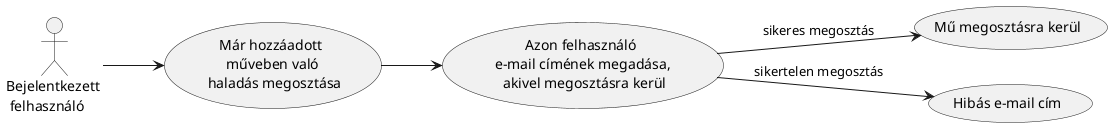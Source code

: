 @startuml
left to right direction

actor :Bejelentkezett \n felhasználó: as LoggedInUser

usecase "Már hozzáadott \n műveben való \n haladás megosztása" as ShareMedia
usecase "Azon felhasználó \n e-mail címének megadása, \n akivel megosztásra kerül" as FillInEmail
usecase "Mű megosztásra kerül" as MediaShared
usecase "Hibás e-mail cím" as InvalidEmail

LoggedInUser --> ShareMedia
ShareMedia --> FillInEmail
FillInEmail --> MediaShared : sikeres megosztás
FillInEmail --> InvalidEmail : sikertelen megosztás

@enduml